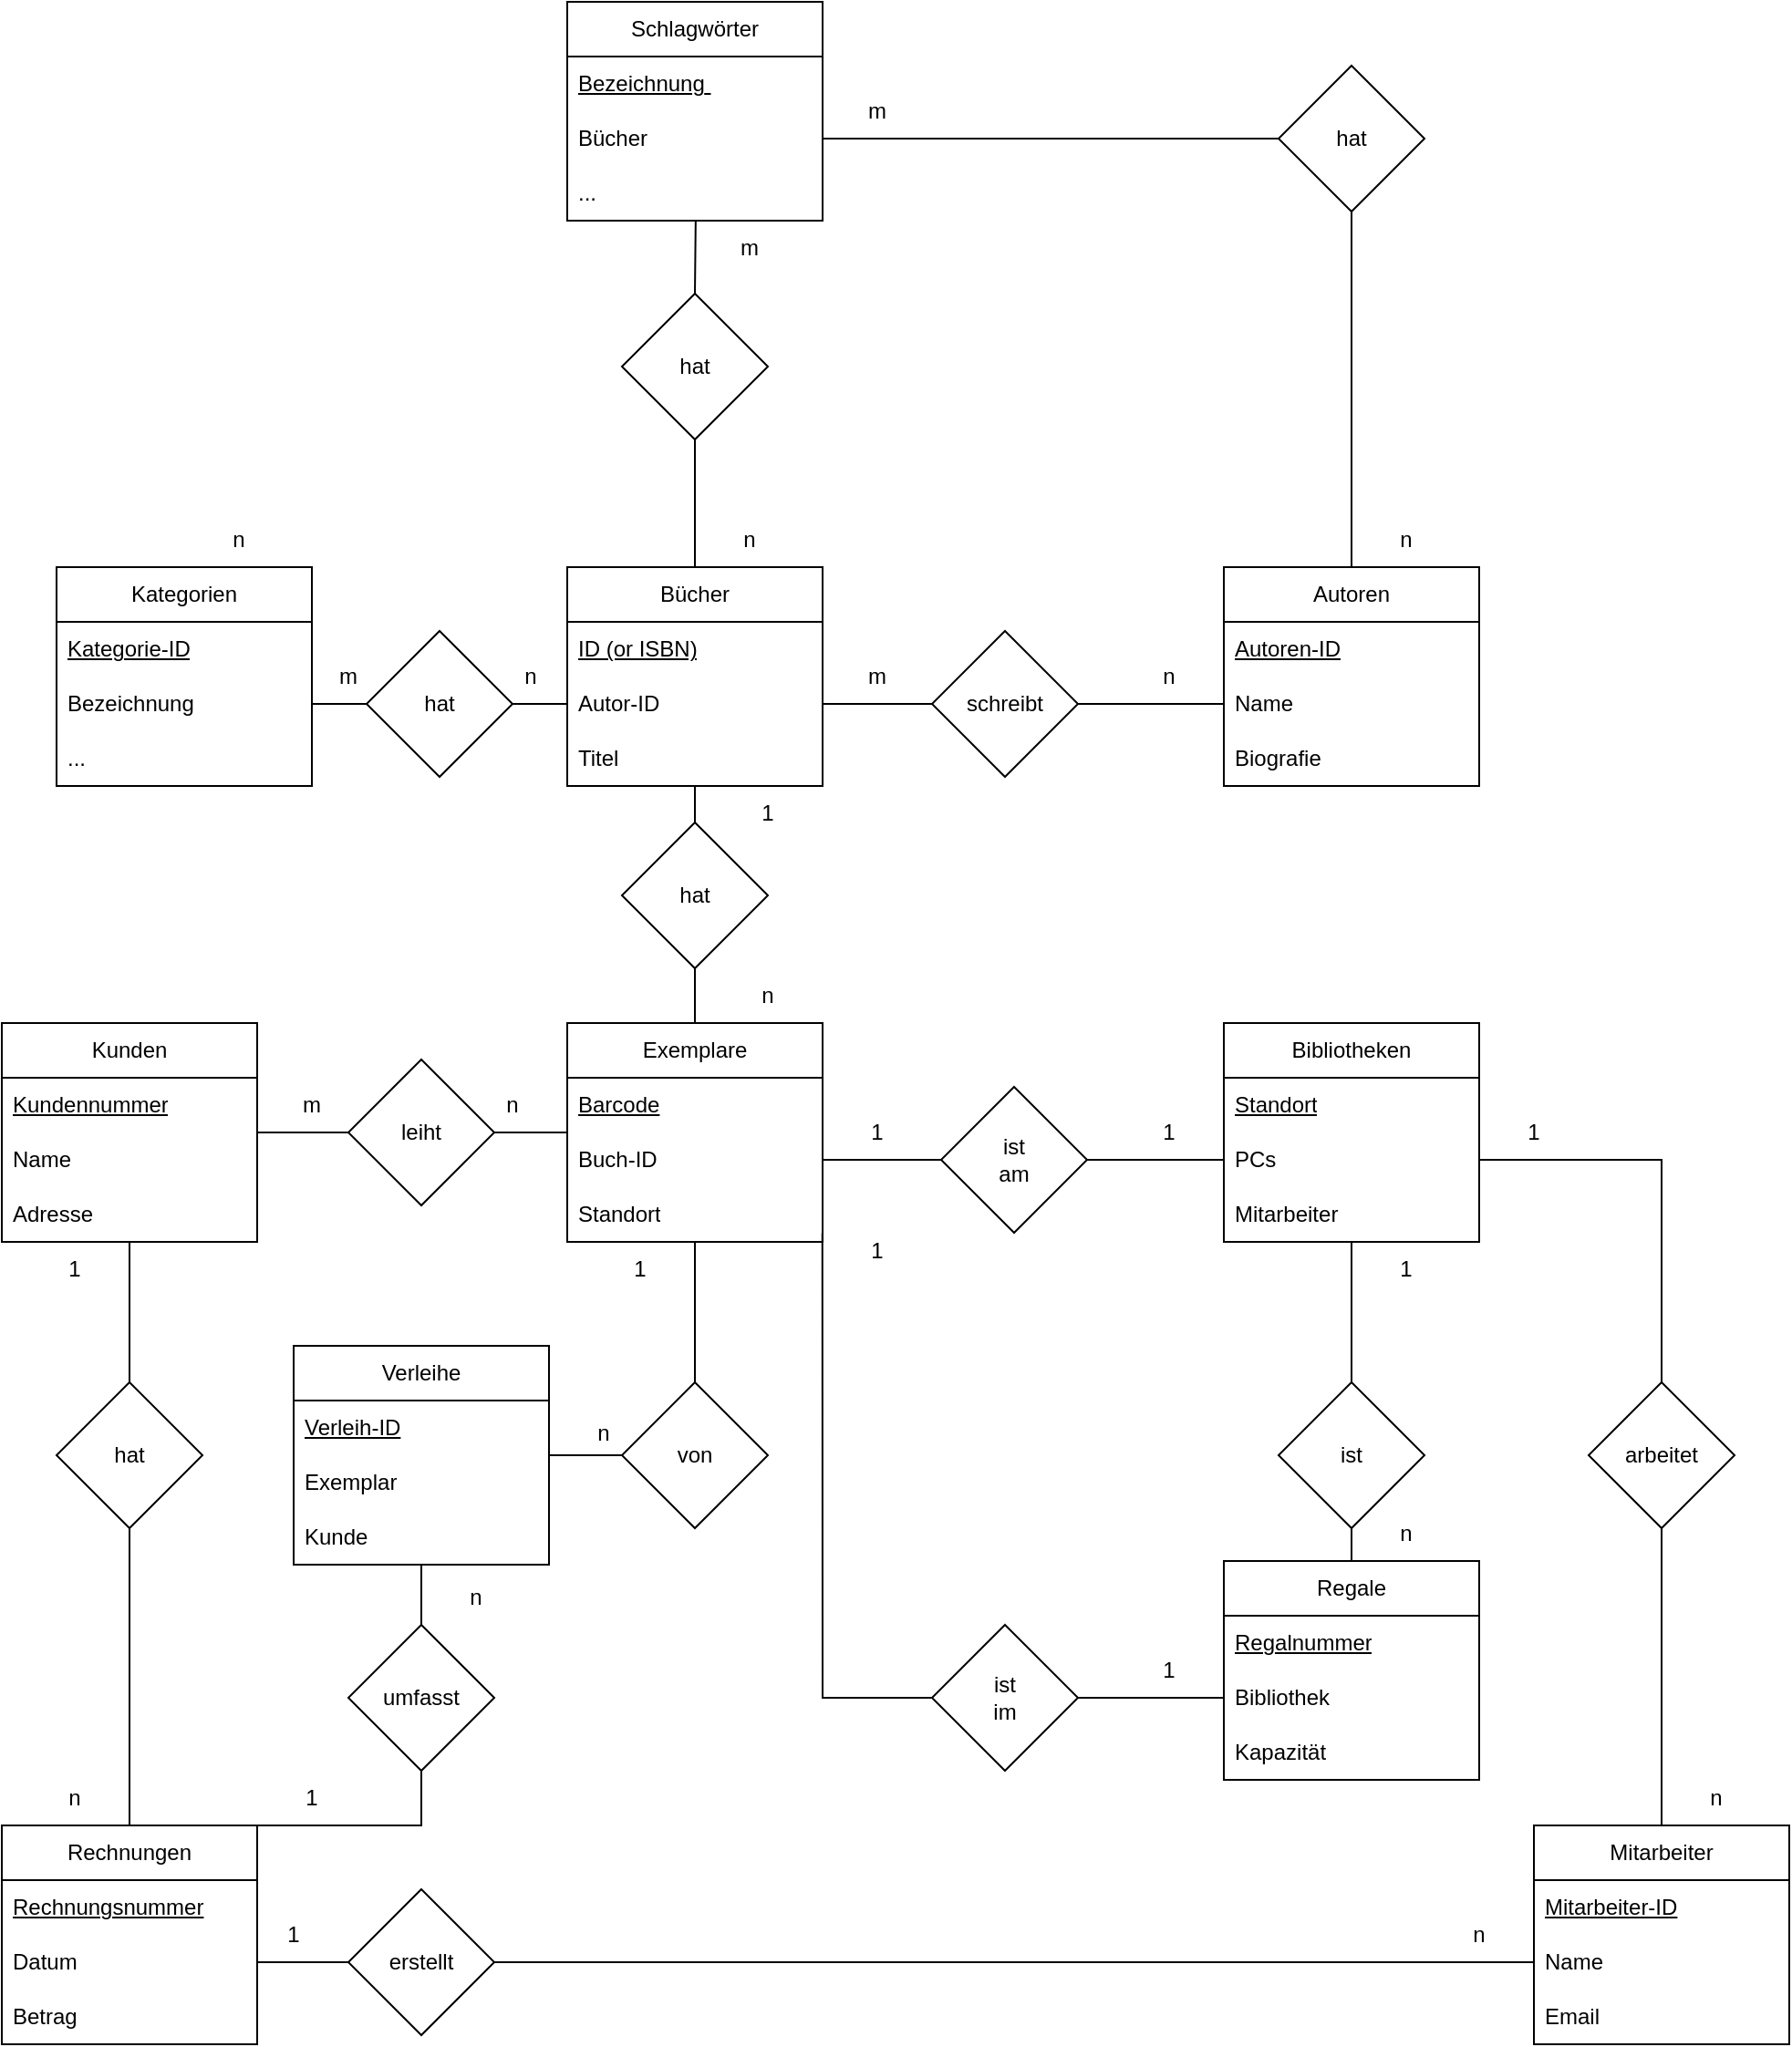 <mxfile version="21.3.3" type="github">
  <diagram name="Page-1" id="VukrD2N2YE7sBrP6nbqJ">
    <mxGraphModel dx="2049" dy="1130" grid="1" gridSize="10" guides="1" tooltips="1" connect="1" arrows="1" fold="1" page="1" pageScale="1" pageWidth="1169" pageHeight="1654" math="0" shadow="0">
      <root>
        <mxCell id="0" />
        <mxCell id="1" parent="0" />
        <mxCell id="OTFsPd59mcMCPTQ09kgk-2" value="Kunden" style="swimlane;fontStyle=0;childLayout=stackLayout;horizontal=1;startSize=30;horizontalStack=0;resizeParent=1;resizeParentMax=0;resizeLast=0;collapsible=1;marginBottom=0;whiteSpace=wrap;html=1;" vertex="1" parent="1">
          <mxGeometry x="60" y="650" width="140" height="120" as="geometry" />
        </mxCell>
        <mxCell id="OTFsPd59mcMCPTQ09kgk-3" value="&lt;u&gt;Kundennummer&lt;/u&gt;" style="text;strokeColor=none;fillColor=none;align=left;verticalAlign=middle;spacingLeft=4;spacingRight=4;overflow=hidden;points=[[0,0.5],[1,0.5]];portConstraint=eastwest;rotatable=0;whiteSpace=wrap;html=1;" vertex="1" parent="OTFsPd59mcMCPTQ09kgk-2">
          <mxGeometry y="30" width="140" height="30" as="geometry" />
        </mxCell>
        <mxCell id="OTFsPd59mcMCPTQ09kgk-4" value="Name" style="text;strokeColor=none;fillColor=none;align=left;verticalAlign=middle;spacingLeft=4;spacingRight=4;overflow=hidden;points=[[0,0.5],[1,0.5]];portConstraint=eastwest;rotatable=0;whiteSpace=wrap;html=1;" vertex="1" parent="OTFsPd59mcMCPTQ09kgk-2">
          <mxGeometry y="60" width="140" height="30" as="geometry" />
        </mxCell>
        <mxCell id="OTFsPd59mcMCPTQ09kgk-5" value="Adresse" style="text;strokeColor=none;fillColor=none;align=left;verticalAlign=middle;spacingLeft=4;spacingRight=4;overflow=hidden;points=[[0,0.5],[1,0.5]];portConstraint=eastwest;rotatable=0;whiteSpace=wrap;html=1;" vertex="1" parent="OTFsPd59mcMCPTQ09kgk-2">
          <mxGeometry y="90" width="140" height="30" as="geometry" />
        </mxCell>
        <mxCell id="OTFsPd59mcMCPTQ09kgk-11" value="Bücher" style="swimlane;fontStyle=0;childLayout=stackLayout;horizontal=1;startSize=30;horizontalStack=0;resizeParent=1;resizeParentMax=0;resizeLast=0;collapsible=1;marginBottom=0;whiteSpace=wrap;html=1;" vertex="1" parent="1">
          <mxGeometry x="370" y="400" width="140" height="120" as="geometry" />
        </mxCell>
        <mxCell id="OTFsPd59mcMCPTQ09kgk-12" value="&lt;u&gt;ID (or ISBN)&lt;/u&gt;" style="text;strokeColor=none;fillColor=none;align=left;verticalAlign=middle;spacingLeft=4;spacingRight=4;overflow=hidden;points=[[0,0.5],[1,0.5]];portConstraint=eastwest;rotatable=0;whiteSpace=wrap;html=1;" vertex="1" parent="OTFsPd59mcMCPTQ09kgk-11">
          <mxGeometry y="30" width="140" height="30" as="geometry" />
        </mxCell>
        <mxCell id="OTFsPd59mcMCPTQ09kgk-13" value="Autor-ID" style="text;strokeColor=none;fillColor=none;align=left;verticalAlign=middle;spacingLeft=4;spacingRight=4;overflow=hidden;points=[[0,0.5],[1,0.5]];portConstraint=eastwest;rotatable=0;whiteSpace=wrap;html=1;" vertex="1" parent="OTFsPd59mcMCPTQ09kgk-11">
          <mxGeometry y="60" width="140" height="30" as="geometry" />
        </mxCell>
        <mxCell id="OTFsPd59mcMCPTQ09kgk-14" value="Titel" style="text;strokeColor=none;fillColor=none;align=left;verticalAlign=middle;spacingLeft=4;spacingRight=4;overflow=hidden;points=[[0,0.5],[1,0.5]];portConstraint=eastwest;rotatable=0;whiteSpace=wrap;html=1;" vertex="1" parent="OTFsPd59mcMCPTQ09kgk-11">
          <mxGeometry y="90" width="140" height="30" as="geometry" />
        </mxCell>
        <mxCell id="OTFsPd59mcMCPTQ09kgk-15" value="leiht" style="rhombus;whiteSpace=wrap;html=1;" vertex="1" parent="1">
          <mxGeometry x="250" y="670" width="80" height="80" as="geometry" />
        </mxCell>
        <mxCell id="OTFsPd59mcMCPTQ09kgk-17" value="Exemplare" style="swimlane;fontStyle=0;childLayout=stackLayout;horizontal=1;startSize=30;horizontalStack=0;resizeParent=1;resizeParentMax=0;resizeLast=0;collapsible=1;marginBottom=0;whiteSpace=wrap;html=1;" vertex="1" parent="1">
          <mxGeometry x="370" y="650" width="140" height="120" as="geometry" />
        </mxCell>
        <mxCell id="OTFsPd59mcMCPTQ09kgk-18" value="&lt;u&gt;Barcode&lt;/u&gt;" style="text;strokeColor=none;fillColor=none;align=left;verticalAlign=middle;spacingLeft=4;spacingRight=4;overflow=hidden;points=[[0,0.5],[1,0.5]];portConstraint=eastwest;rotatable=0;whiteSpace=wrap;html=1;" vertex="1" parent="OTFsPd59mcMCPTQ09kgk-17">
          <mxGeometry y="30" width="140" height="30" as="geometry" />
        </mxCell>
        <mxCell id="OTFsPd59mcMCPTQ09kgk-19" value="Buch-ID" style="text;strokeColor=none;fillColor=none;align=left;verticalAlign=middle;spacingLeft=4;spacingRight=4;overflow=hidden;points=[[0,0.5],[1,0.5]];portConstraint=eastwest;rotatable=0;whiteSpace=wrap;html=1;" vertex="1" parent="OTFsPd59mcMCPTQ09kgk-17">
          <mxGeometry y="60" width="140" height="30" as="geometry" />
        </mxCell>
        <mxCell id="OTFsPd59mcMCPTQ09kgk-20" value="Standort" style="text;strokeColor=none;fillColor=none;align=left;verticalAlign=middle;spacingLeft=4;spacingRight=4;overflow=hidden;points=[[0,0.5],[1,0.5]];portConstraint=eastwest;rotatable=0;whiteSpace=wrap;html=1;" vertex="1" parent="OTFsPd59mcMCPTQ09kgk-17">
          <mxGeometry y="90" width="140" height="30" as="geometry" />
        </mxCell>
        <mxCell id="OTFsPd59mcMCPTQ09kgk-21" value="" style="endArrow=none;html=1;rounded=0;exitX=1;exitY=0.5;exitDx=0;exitDy=0;" edge="1" parent="1" source="OTFsPd59mcMCPTQ09kgk-2" target="OTFsPd59mcMCPTQ09kgk-15">
          <mxGeometry width="50" height="50" relative="1" as="geometry">
            <mxPoint x="430" y="890" as="sourcePoint" />
            <mxPoint x="480" y="840" as="targetPoint" />
          </mxGeometry>
        </mxCell>
        <mxCell id="OTFsPd59mcMCPTQ09kgk-23" value="" style="endArrow=none;html=1;rounded=0;entryX=0;entryY=0;entryDx=0;entryDy=0;entryPerimeter=0;exitX=1;exitY=0.5;exitDx=0;exitDy=0;" edge="1" parent="1" source="OTFsPd59mcMCPTQ09kgk-15" target="OTFsPd59mcMCPTQ09kgk-19">
          <mxGeometry width="50" height="50" relative="1" as="geometry">
            <mxPoint x="430" y="890" as="sourcePoint" />
            <mxPoint x="470" y="690" as="targetPoint" />
          </mxGeometry>
        </mxCell>
        <mxCell id="OTFsPd59mcMCPTQ09kgk-24" value="hat" style="rhombus;whiteSpace=wrap;html=1;" vertex="1" parent="1">
          <mxGeometry x="400" y="540" width="80" height="80" as="geometry" />
        </mxCell>
        <mxCell id="OTFsPd59mcMCPTQ09kgk-25" value="" style="endArrow=none;html=1;rounded=0;entryX=0.5;entryY=1;entryDx=0;entryDy=0;" edge="1" parent="1" source="OTFsPd59mcMCPTQ09kgk-24" target="OTFsPd59mcMCPTQ09kgk-11">
          <mxGeometry width="50" height="50" relative="1" as="geometry">
            <mxPoint x="520" y="700" as="sourcePoint" />
            <mxPoint x="570" y="650" as="targetPoint" />
          </mxGeometry>
        </mxCell>
        <mxCell id="OTFsPd59mcMCPTQ09kgk-26" value="" style="endArrow=none;html=1;rounded=0;exitX=0.5;exitY=0;exitDx=0;exitDy=0;" edge="1" parent="1" source="OTFsPd59mcMCPTQ09kgk-17">
          <mxGeometry width="50" height="50" relative="1" as="geometry">
            <mxPoint x="520" y="700" as="sourcePoint" />
            <mxPoint x="440" y="620" as="targetPoint" />
          </mxGeometry>
        </mxCell>
        <mxCell id="OTFsPd59mcMCPTQ09kgk-27" value="1" style="text;html=1;strokeColor=none;fillColor=none;align=center;verticalAlign=middle;whiteSpace=wrap;rounded=0;" vertex="1" parent="1">
          <mxGeometry x="450" y="520" width="60" height="30" as="geometry" />
        </mxCell>
        <mxCell id="OTFsPd59mcMCPTQ09kgk-28" value="n" style="text;html=1;strokeColor=none;fillColor=none;align=center;verticalAlign=middle;whiteSpace=wrap;rounded=0;" vertex="1" parent="1">
          <mxGeometry x="450" y="620" width="60" height="30" as="geometry" />
        </mxCell>
        <mxCell id="OTFsPd59mcMCPTQ09kgk-29" value="m" style="text;html=1;strokeColor=none;fillColor=none;align=center;verticalAlign=middle;whiteSpace=wrap;rounded=0;" vertex="1" parent="1">
          <mxGeometry x="200" y="680" width="60" height="30" as="geometry" />
        </mxCell>
        <mxCell id="OTFsPd59mcMCPTQ09kgk-30" value="n" style="text;html=1;strokeColor=none;fillColor=none;align=center;verticalAlign=middle;whiteSpace=wrap;rounded=0;" vertex="1" parent="1">
          <mxGeometry x="310" y="680" width="60" height="30" as="geometry" />
        </mxCell>
        <mxCell id="OTFsPd59mcMCPTQ09kgk-31" value="Regale" style="swimlane;fontStyle=0;childLayout=stackLayout;horizontal=1;startSize=30;horizontalStack=0;resizeParent=1;resizeParentMax=0;resizeLast=0;collapsible=1;marginBottom=0;whiteSpace=wrap;html=1;" vertex="1" parent="1">
          <mxGeometry x="730" y="945" width="140" height="120" as="geometry" />
        </mxCell>
        <mxCell id="OTFsPd59mcMCPTQ09kgk-32" value="&lt;u&gt;Regalnummer&lt;/u&gt;" style="text;strokeColor=none;fillColor=none;align=left;verticalAlign=middle;spacingLeft=4;spacingRight=4;overflow=hidden;points=[[0,0.5],[1,0.5]];portConstraint=eastwest;rotatable=0;whiteSpace=wrap;html=1;" vertex="1" parent="OTFsPd59mcMCPTQ09kgk-31">
          <mxGeometry y="30" width="140" height="30" as="geometry" />
        </mxCell>
        <mxCell id="OTFsPd59mcMCPTQ09kgk-33" value="Bibliothek" style="text;strokeColor=none;fillColor=none;align=left;verticalAlign=middle;spacingLeft=4;spacingRight=4;overflow=hidden;points=[[0,0.5],[1,0.5]];portConstraint=eastwest;rotatable=0;whiteSpace=wrap;html=1;" vertex="1" parent="OTFsPd59mcMCPTQ09kgk-31">
          <mxGeometry y="60" width="140" height="30" as="geometry" />
        </mxCell>
        <mxCell id="OTFsPd59mcMCPTQ09kgk-34" value="Kapazität" style="text;strokeColor=none;fillColor=none;align=left;verticalAlign=middle;spacingLeft=4;spacingRight=4;overflow=hidden;points=[[0,0.5],[1,0.5]];portConstraint=eastwest;rotatable=0;whiteSpace=wrap;html=1;" vertex="1" parent="OTFsPd59mcMCPTQ09kgk-31">
          <mxGeometry y="90" width="140" height="30" as="geometry" />
        </mxCell>
        <mxCell id="OTFsPd59mcMCPTQ09kgk-35" value="Kategorien" style="swimlane;fontStyle=0;childLayout=stackLayout;horizontal=1;startSize=30;horizontalStack=0;resizeParent=1;resizeParentMax=0;resizeLast=0;collapsible=1;marginBottom=0;whiteSpace=wrap;html=1;" vertex="1" parent="1">
          <mxGeometry x="90" y="400" width="140" height="120" as="geometry" />
        </mxCell>
        <mxCell id="OTFsPd59mcMCPTQ09kgk-36" value="&lt;u&gt;Kategorie-ID&lt;/u&gt;" style="text;strokeColor=none;fillColor=none;align=left;verticalAlign=middle;spacingLeft=4;spacingRight=4;overflow=hidden;points=[[0,0.5],[1,0.5]];portConstraint=eastwest;rotatable=0;whiteSpace=wrap;html=1;" vertex="1" parent="OTFsPd59mcMCPTQ09kgk-35">
          <mxGeometry y="30" width="140" height="30" as="geometry" />
        </mxCell>
        <mxCell id="OTFsPd59mcMCPTQ09kgk-37" value="Bezeichnung" style="text;strokeColor=none;fillColor=none;align=left;verticalAlign=middle;spacingLeft=4;spacingRight=4;overflow=hidden;points=[[0,0.5],[1,0.5]];portConstraint=eastwest;rotatable=0;whiteSpace=wrap;html=1;" vertex="1" parent="OTFsPd59mcMCPTQ09kgk-35">
          <mxGeometry y="60" width="140" height="30" as="geometry" />
        </mxCell>
        <mxCell id="OTFsPd59mcMCPTQ09kgk-38" value="..." style="text;strokeColor=none;fillColor=none;align=left;verticalAlign=middle;spacingLeft=4;spacingRight=4;overflow=hidden;points=[[0,0.5],[1,0.5]];portConstraint=eastwest;rotatable=0;whiteSpace=wrap;html=1;" vertex="1" parent="OTFsPd59mcMCPTQ09kgk-35">
          <mxGeometry y="90" width="140" height="30" as="geometry" />
        </mxCell>
        <mxCell id="OTFsPd59mcMCPTQ09kgk-39" value="hat" style="rhombus;whiteSpace=wrap;html=1;" vertex="1" parent="1">
          <mxGeometry x="260" y="435" width="80" height="80" as="geometry" />
        </mxCell>
        <mxCell id="OTFsPd59mcMCPTQ09kgk-40" value="" style="endArrow=none;html=1;rounded=0;exitX=0;exitY=0.5;exitDx=0;exitDy=0;" edge="1" parent="1" source="OTFsPd59mcMCPTQ09kgk-13">
          <mxGeometry width="50" height="50" relative="1" as="geometry">
            <mxPoint x="390" y="800" as="sourcePoint" />
            <mxPoint x="340" y="475" as="targetPoint" />
          </mxGeometry>
        </mxCell>
        <mxCell id="OTFsPd59mcMCPTQ09kgk-41" value="" style="endArrow=none;html=1;rounded=0;entryX=1;entryY=0.5;entryDx=0;entryDy=0;exitX=0;exitY=0.5;exitDx=0;exitDy=0;" edge="1" parent="1" source="OTFsPd59mcMCPTQ09kgk-39" target="OTFsPd59mcMCPTQ09kgk-37">
          <mxGeometry width="50" height="50" relative="1" as="geometry">
            <mxPoint x="-210" y="800" as="sourcePoint" />
            <mxPoint x="-160" y="750" as="targetPoint" />
          </mxGeometry>
        </mxCell>
        <mxCell id="OTFsPd59mcMCPTQ09kgk-42" value="n" style="text;html=1;strokeColor=none;fillColor=none;align=center;verticalAlign=middle;whiteSpace=wrap;rounded=0;" vertex="1" parent="1">
          <mxGeometry x="320" y="445" width="60" height="30" as="geometry" />
        </mxCell>
        <mxCell id="OTFsPd59mcMCPTQ09kgk-43" value="m" style="text;html=1;strokeColor=none;fillColor=none;align=center;verticalAlign=middle;whiteSpace=wrap;rounded=0;" vertex="1" parent="1">
          <mxGeometry x="220" y="445" width="60" height="30" as="geometry" />
        </mxCell>
        <mxCell id="OTFsPd59mcMCPTQ09kgk-44" value="Verleihe" style="swimlane;fontStyle=0;childLayout=stackLayout;horizontal=1;startSize=30;horizontalStack=0;resizeParent=1;resizeParentMax=0;resizeLast=0;collapsible=1;marginBottom=0;whiteSpace=wrap;html=1;" vertex="1" parent="1">
          <mxGeometry x="220" y="827" width="140" height="120" as="geometry" />
        </mxCell>
        <mxCell id="OTFsPd59mcMCPTQ09kgk-45" value="&lt;u&gt;Verleih-ID&lt;/u&gt;" style="text;strokeColor=none;fillColor=none;align=left;verticalAlign=middle;spacingLeft=4;spacingRight=4;overflow=hidden;points=[[0,0.5],[1,0.5]];portConstraint=eastwest;rotatable=0;whiteSpace=wrap;html=1;" vertex="1" parent="OTFsPd59mcMCPTQ09kgk-44">
          <mxGeometry y="30" width="140" height="30" as="geometry" />
        </mxCell>
        <mxCell id="OTFsPd59mcMCPTQ09kgk-46" value="Exemplar" style="text;strokeColor=none;fillColor=none;align=left;verticalAlign=middle;spacingLeft=4;spacingRight=4;overflow=hidden;points=[[0,0.5],[1,0.5]];portConstraint=eastwest;rotatable=0;whiteSpace=wrap;html=1;" vertex="1" parent="OTFsPd59mcMCPTQ09kgk-44">
          <mxGeometry y="60" width="140" height="30" as="geometry" />
        </mxCell>
        <mxCell id="OTFsPd59mcMCPTQ09kgk-47" value="Kunde" style="text;strokeColor=none;fillColor=none;align=left;verticalAlign=middle;spacingLeft=4;spacingRight=4;overflow=hidden;points=[[0,0.5],[1,0.5]];portConstraint=eastwest;rotatable=0;whiteSpace=wrap;html=1;" vertex="1" parent="OTFsPd59mcMCPTQ09kgk-44">
          <mxGeometry y="90" width="140" height="30" as="geometry" />
        </mxCell>
        <mxCell id="OTFsPd59mcMCPTQ09kgk-48" value="Bibliotheken" style="swimlane;fontStyle=0;childLayout=stackLayout;horizontal=1;startSize=30;horizontalStack=0;resizeParent=1;resizeParentMax=0;resizeLast=0;collapsible=1;marginBottom=0;whiteSpace=wrap;html=1;" vertex="1" parent="1">
          <mxGeometry x="730" y="650" width="140" height="120" as="geometry" />
        </mxCell>
        <mxCell id="OTFsPd59mcMCPTQ09kgk-49" value="&lt;u&gt;Standort&lt;/u&gt;" style="text;strokeColor=none;fillColor=none;align=left;verticalAlign=middle;spacingLeft=4;spacingRight=4;overflow=hidden;points=[[0,0.5],[1,0.5]];portConstraint=eastwest;rotatable=0;whiteSpace=wrap;html=1;" vertex="1" parent="OTFsPd59mcMCPTQ09kgk-48">
          <mxGeometry y="30" width="140" height="30" as="geometry" />
        </mxCell>
        <mxCell id="OTFsPd59mcMCPTQ09kgk-50" value="PCs" style="text;strokeColor=none;fillColor=none;align=left;verticalAlign=middle;spacingLeft=4;spacingRight=4;overflow=hidden;points=[[0,0.5],[1,0.5]];portConstraint=eastwest;rotatable=0;whiteSpace=wrap;html=1;" vertex="1" parent="OTFsPd59mcMCPTQ09kgk-48">
          <mxGeometry y="60" width="140" height="30" as="geometry" />
        </mxCell>
        <mxCell id="OTFsPd59mcMCPTQ09kgk-51" value="Mitarbeiter" style="text;strokeColor=none;fillColor=none;align=left;verticalAlign=middle;spacingLeft=4;spacingRight=4;overflow=hidden;points=[[0,0.5],[1,0.5]];portConstraint=eastwest;rotatable=0;whiteSpace=wrap;html=1;" vertex="1" parent="OTFsPd59mcMCPTQ09kgk-48">
          <mxGeometry y="90" width="140" height="30" as="geometry" />
        </mxCell>
        <mxCell id="OTFsPd59mcMCPTQ09kgk-52" value="Autoren" style="swimlane;fontStyle=0;childLayout=stackLayout;horizontal=1;startSize=30;horizontalStack=0;resizeParent=1;resizeParentMax=0;resizeLast=0;collapsible=1;marginBottom=0;whiteSpace=wrap;html=1;" vertex="1" parent="1">
          <mxGeometry x="730" y="400" width="140" height="120" as="geometry" />
        </mxCell>
        <mxCell id="OTFsPd59mcMCPTQ09kgk-53" value="&lt;u&gt;Autoren-ID&lt;/u&gt;" style="text;strokeColor=none;fillColor=none;align=left;verticalAlign=middle;spacingLeft=4;spacingRight=4;overflow=hidden;points=[[0,0.5],[1,0.5]];portConstraint=eastwest;rotatable=0;whiteSpace=wrap;html=1;" vertex="1" parent="OTFsPd59mcMCPTQ09kgk-52">
          <mxGeometry y="30" width="140" height="30" as="geometry" />
        </mxCell>
        <mxCell id="OTFsPd59mcMCPTQ09kgk-54" value="Name" style="text;strokeColor=none;fillColor=none;align=left;verticalAlign=middle;spacingLeft=4;spacingRight=4;overflow=hidden;points=[[0,0.5],[1,0.5]];portConstraint=eastwest;rotatable=0;whiteSpace=wrap;html=1;" vertex="1" parent="OTFsPd59mcMCPTQ09kgk-52">
          <mxGeometry y="60" width="140" height="30" as="geometry" />
        </mxCell>
        <mxCell id="OTFsPd59mcMCPTQ09kgk-55" value="Biografie" style="text;strokeColor=none;fillColor=none;align=left;verticalAlign=middle;spacingLeft=4;spacingRight=4;overflow=hidden;points=[[0,0.5],[1,0.5]];portConstraint=eastwest;rotatable=0;whiteSpace=wrap;html=1;" vertex="1" parent="OTFsPd59mcMCPTQ09kgk-52">
          <mxGeometry y="90" width="140" height="30" as="geometry" />
        </mxCell>
        <mxCell id="OTFsPd59mcMCPTQ09kgk-56" value="schreibt" style="rhombus;whiteSpace=wrap;html=1;" vertex="1" parent="1">
          <mxGeometry x="570" y="435" width="80" height="80" as="geometry" />
        </mxCell>
        <mxCell id="OTFsPd59mcMCPTQ09kgk-58" value="von" style="rhombus;whiteSpace=wrap;html=1;" vertex="1" parent="1">
          <mxGeometry x="400" y="847" width="80" height="80" as="geometry" />
        </mxCell>
        <mxCell id="OTFsPd59mcMCPTQ09kgk-59" value="" style="endArrow=none;html=1;rounded=0;exitX=1;exitY=0.5;exitDx=0;exitDy=0;entryX=0;entryY=0.5;entryDx=0;entryDy=0;" edge="1" parent="1" source="OTFsPd59mcMCPTQ09kgk-44" target="OTFsPd59mcMCPTQ09kgk-58">
          <mxGeometry width="50" height="50" relative="1" as="geometry">
            <mxPoint x="430" y="810" as="sourcePoint" />
            <mxPoint x="480" y="760" as="targetPoint" />
          </mxGeometry>
        </mxCell>
        <mxCell id="OTFsPd59mcMCPTQ09kgk-60" value="" style="endArrow=none;html=1;rounded=0;exitX=0.5;exitY=0;exitDx=0;exitDy=0;entryX=0.5;entryY=1;entryDx=0;entryDy=0;" edge="1" parent="1" source="OTFsPd59mcMCPTQ09kgk-58" target="OTFsPd59mcMCPTQ09kgk-17">
          <mxGeometry width="50" height="50" relative="1" as="geometry">
            <mxPoint x="430" y="810" as="sourcePoint" />
            <mxPoint x="480" y="760" as="targetPoint" />
          </mxGeometry>
        </mxCell>
        <mxCell id="OTFsPd59mcMCPTQ09kgk-63" value="&lt;div&gt;ist&lt;/div&gt;&lt;div&gt;am&lt;br&gt;&lt;/div&gt;" style="rhombus;whiteSpace=wrap;html=1;" vertex="1" parent="1">
          <mxGeometry x="575" y="685" width="80" height="80" as="geometry" />
        </mxCell>
        <mxCell id="OTFsPd59mcMCPTQ09kgk-64" value="" style="endArrow=none;html=1;rounded=0;entryX=0;entryY=0.5;entryDx=0;entryDy=0;exitX=1;exitY=0.5;exitDx=0;exitDy=0;" edge="1" parent="1" source="OTFsPd59mcMCPTQ09kgk-19" target="OTFsPd59mcMCPTQ09kgk-63">
          <mxGeometry width="50" height="50" relative="1" as="geometry">
            <mxPoint x="430" y="810" as="sourcePoint" />
            <mxPoint x="480" y="760" as="targetPoint" />
          </mxGeometry>
        </mxCell>
        <mxCell id="OTFsPd59mcMCPTQ09kgk-65" value="" style="endArrow=none;html=1;rounded=0;entryX=0;entryY=0.5;entryDx=0;entryDy=0;exitX=1;exitY=0.5;exitDx=0;exitDy=0;" edge="1" parent="1" source="OTFsPd59mcMCPTQ09kgk-63" target="OTFsPd59mcMCPTQ09kgk-50">
          <mxGeometry width="50" height="50" relative="1" as="geometry">
            <mxPoint x="430" y="810" as="sourcePoint" />
            <mxPoint x="480" y="760" as="targetPoint" />
          </mxGeometry>
        </mxCell>
        <mxCell id="OTFsPd59mcMCPTQ09kgk-66" value="&lt;div&gt;ist&lt;/div&gt;&lt;div&gt;im&lt;br&gt;&lt;/div&gt;" style="rhombus;whiteSpace=wrap;html=1;" vertex="1" parent="1">
          <mxGeometry x="570" y="980" width="80" height="80" as="geometry" />
        </mxCell>
        <mxCell id="OTFsPd59mcMCPTQ09kgk-67" value="" style="endArrow=none;html=1;rounded=0;exitX=0;exitY=0.5;exitDx=0;exitDy=0;entryX=-0.002;entryY=0.174;entryDx=0;entryDy=0;entryPerimeter=0;" edge="1" parent="1" source="OTFsPd59mcMCPTQ09kgk-66" target="OTFsPd59mcMCPTQ09kgk-82">
          <mxGeometry width="50" height="50" relative="1" as="geometry">
            <mxPoint x="430" y="810" as="sourcePoint" />
            <mxPoint x="510" y="800" as="targetPoint" />
            <Array as="points">
              <mxPoint x="510" y="1020" />
            </Array>
          </mxGeometry>
        </mxCell>
        <mxCell id="OTFsPd59mcMCPTQ09kgk-70" value="ist" style="rhombus;whiteSpace=wrap;html=1;" vertex="1" parent="1">
          <mxGeometry x="760" y="847" width="80" height="80" as="geometry" />
        </mxCell>
        <mxCell id="OTFsPd59mcMCPTQ09kgk-72" value="" style="endArrow=none;html=1;rounded=0;entryX=0.5;entryY=1;entryDx=0;entryDy=0;exitX=0.5;exitY=0;exitDx=0;exitDy=0;" edge="1" parent="1" source="OTFsPd59mcMCPTQ09kgk-31" target="OTFsPd59mcMCPTQ09kgk-70">
          <mxGeometry width="50" height="50" relative="1" as="geometry">
            <mxPoint x="700" y="880" as="sourcePoint" />
            <mxPoint x="750" y="830" as="targetPoint" />
          </mxGeometry>
        </mxCell>
        <mxCell id="OTFsPd59mcMCPTQ09kgk-73" value="" style="endArrow=none;html=1;rounded=0;entryX=0.5;entryY=0;entryDx=0;entryDy=0;" edge="1" parent="1" target="OTFsPd59mcMCPTQ09kgk-70">
          <mxGeometry width="50" height="50" relative="1" as="geometry">
            <mxPoint x="800" y="770" as="sourcePoint" />
            <mxPoint x="740" y="790" as="targetPoint" />
          </mxGeometry>
        </mxCell>
        <mxCell id="OTFsPd59mcMCPTQ09kgk-74" value="" style="endArrow=none;html=1;rounded=0;entryX=0;entryY=0.5;entryDx=0;entryDy=0;exitX=1;exitY=0.5;exitDx=0;exitDy=0;" edge="1" parent="1" source="OTFsPd59mcMCPTQ09kgk-56" target="OTFsPd59mcMCPTQ09kgk-54">
          <mxGeometry width="50" height="50" relative="1" as="geometry">
            <mxPoint x="680" y="475" as="sourcePoint" />
            <mxPoint x="690" y="580" as="targetPoint" />
          </mxGeometry>
        </mxCell>
        <mxCell id="OTFsPd59mcMCPTQ09kgk-75" value="" style="endArrow=none;html=1;rounded=0;entryX=1;entryY=0.5;entryDx=0;entryDy=0;exitX=0;exitY=0.5;exitDx=0;exitDy=0;" edge="1" parent="1" source="OTFsPd59mcMCPTQ09kgk-56" target="OTFsPd59mcMCPTQ09kgk-13">
          <mxGeometry width="50" height="50" relative="1" as="geometry">
            <mxPoint x="530" y="570" as="sourcePoint" />
            <mxPoint x="580" y="520" as="targetPoint" />
          </mxGeometry>
        </mxCell>
        <mxCell id="OTFsPd59mcMCPTQ09kgk-76" value="n" style="text;html=1;strokeColor=none;fillColor=none;align=center;verticalAlign=middle;whiteSpace=wrap;rounded=0;" vertex="1" parent="1">
          <mxGeometry x="670" y="445" width="60" height="30" as="geometry" />
        </mxCell>
        <mxCell id="OTFsPd59mcMCPTQ09kgk-77" value="m" style="text;html=1;strokeColor=none;fillColor=none;align=center;verticalAlign=middle;whiteSpace=wrap;rounded=0;" vertex="1" parent="1">
          <mxGeometry x="510" y="445" width="60" height="30" as="geometry" />
        </mxCell>
        <mxCell id="OTFsPd59mcMCPTQ09kgk-78" value="1" style="text;html=1;strokeColor=none;fillColor=none;align=center;verticalAlign=middle;whiteSpace=wrap;rounded=0;" vertex="1" parent="1">
          <mxGeometry x="800" y="770" width="60" height="30" as="geometry" />
        </mxCell>
        <mxCell id="OTFsPd59mcMCPTQ09kgk-79" value="n" style="text;html=1;strokeColor=none;fillColor=none;align=center;verticalAlign=middle;whiteSpace=wrap;rounded=0;" vertex="1" parent="1">
          <mxGeometry x="800" y="915" width="60" height="30" as="geometry" />
        </mxCell>
        <mxCell id="OTFsPd59mcMCPTQ09kgk-80" value="1" style="text;html=1;strokeColor=none;fillColor=none;align=center;verticalAlign=middle;whiteSpace=wrap;rounded=0;" vertex="1" parent="1">
          <mxGeometry x="670" y="695" width="60" height="30" as="geometry" />
        </mxCell>
        <mxCell id="OTFsPd59mcMCPTQ09kgk-81" value="1" style="text;html=1;strokeColor=none;fillColor=none;align=center;verticalAlign=middle;whiteSpace=wrap;rounded=0;" vertex="1" parent="1">
          <mxGeometry x="510" y="695" width="60" height="30" as="geometry" />
        </mxCell>
        <mxCell id="OTFsPd59mcMCPTQ09kgk-82" value="1" style="text;html=1;strokeColor=none;fillColor=none;align=center;verticalAlign=middle;whiteSpace=wrap;rounded=0;" vertex="1" parent="1">
          <mxGeometry x="510" y="760" width="60" height="30" as="geometry" />
        </mxCell>
        <mxCell id="OTFsPd59mcMCPTQ09kgk-83" value="1" style="text;html=1;strokeColor=none;fillColor=none;align=center;verticalAlign=middle;whiteSpace=wrap;rounded=0;" vertex="1" parent="1">
          <mxGeometry x="670" y="990" width="60" height="30" as="geometry" />
        </mxCell>
        <mxCell id="OTFsPd59mcMCPTQ09kgk-84" value="Mitarbeiter" style="swimlane;fontStyle=0;childLayout=stackLayout;horizontal=1;startSize=30;horizontalStack=0;resizeParent=1;resizeParentMax=0;resizeLast=0;collapsible=1;marginBottom=0;whiteSpace=wrap;html=1;" vertex="1" parent="1">
          <mxGeometry x="900" y="1090" width="140" height="120" as="geometry" />
        </mxCell>
        <mxCell id="OTFsPd59mcMCPTQ09kgk-85" value="&lt;u&gt;Mitarbeiter-ID&lt;/u&gt;" style="text;strokeColor=none;fillColor=none;align=left;verticalAlign=middle;spacingLeft=4;spacingRight=4;overflow=hidden;points=[[0,0.5],[1,0.5]];portConstraint=eastwest;rotatable=0;whiteSpace=wrap;html=1;" vertex="1" parent="OTFsPd59mcMCPTQ09kgk-84">
          <mxGeometry y="30" width="140" height="30" as="geometry" />
        </mxCell>
        <mxCell id="OTFsPd59mcMCPTQ09kgk-86" value="Name" style="text;strokeColor=none;fillColor=none;align=left;verticalAlign=middle;spacingLeft=4;spacingRight=4;overflow=hidden;points=[[0,0.5],[1,0.5]];portConstraint=eastwest;rotatable=0;whiteSpace=wrap;html=1;" vertex="1" parent="OTFsPd59mcMCPTQ09kgk-84">
          <mxGeometry y="60" width="140" height="30" as="geometry" />
        </mxCell>
        <mxCell id="OTFsPd59mcMCPTQ09kgk-87" value="Email" style="text;strokeColor=none;fillColor=none;align=left;verticalAlign=middle;spacingLeft=4;spacingRight=4;overflow=hidden;points=[[0,0.5],[1,0.5]];portConstraint=eastwest;rotatable=0;whiteSpace=wrap;html=1;" vertex="1" parent="OTFsPd59mcMCPTQ09kgk-84">
          <mxGeometry y="90" width="140" height="30" as="geometry" />
        </mxCell>
        <mxCell id="OTFsPd59mcMCPTQ09kgk-88" value="Rechnungen" style="swimlane;fontStyle=0;childLayout=stackLayout;horizontal=1;startSize=30;horizontalStack=0;resizeParent=1;resizeParentMax=0;resizeLast=0;collapsible=1;marginBottom=0;whiteSpace=wrap;html=1;" vertex="1" parent="1">
          <mxGeometry x="60" y="1090" width="140" height="120" as="geometry" />
        </mxCell>
        <mxCell id="OTFsPd59mcMCPTQ09kgk-89" value="&lt;u&gt;Rechnungsnummer&lt;/u&gt;" style="text;strokeColor=none;fillColor=none;align=left;verticalAlign=middle;spacingLeft=4;spacingRight=4;overflow=hidden;points=[[0,0.5],[1,0.5]];portConstraint=eastwest;rotatable=0;whiteSpace=wrap;html=1;" vertex="1" parent="OTFsPd59mcMCPTQ09kgk-88">
          <mxGeometry y="30" width="140" height="30" as="geometry" />
        </mxCell>
        <mxCell id="OTFsPd59mcMCPTQ09kgk-90" value="Datum" style="text;strokeColor=none;fillColor=none;align=left;verticalAlign=middle;spacingLeft=4;spacingRight=4;overflow=hidden;points=[[0,0.5],[1,0.5]];portConstraint=eastwest;rotatable=0;whiteSpace=wrap;html=1;" vertex="1" parent="OTFsPd59mcMCPTQ09kgk-88">
          <mxGeometry y="60" width="140" height="30" as="geometry" />
        </mxCell>
        <mxCell id="OTFsPd59mcMCPTQ09kgk-91" value="Betrag" style="text;strokeColor=none;fillColor=none;align=left;verticalAlign=middle;spacingLeft=4;spacingRight=4;overflow=hidden;points=[[0,0.5],[1,0.5]];portConstraint=eastwest;rotatable=0;whiteSpace=wrap;html=1;" vertex="1" parent="OTFsPd59mcMCPTQ09kgk-88">
          <mxGeometry y="90" width="140" height="30" as="geometry" />
        </mxCell>
        <mxCell id="OTFsPd59mcMCPTQ09kgk-92" value="hat" style="rhombus;whiteSpace=wrap;html=1;" vertex="1" parent="1">
          <mxGeometry x="90" y="847" width="80" height="80" as="geometry" />
        </mxCell>
        <mxCell id="OTFsPd59mcMCPTQ09kgk-93" value="erstellt" style="rhombus;whiteSpace=wrap;html=1;" vertex="1" parent="1">
          <mxGeometry x="250" y="1125" width="80" height="80" as="geometry" />
        </mxCell>
        <mxCell id="OTFsPd59mcMCPTQ09kgk-94" value="arbeitet" style="rhombus;whiteSpace=wrap;html=1;" vertex="1" parent="1">
          <mxGeometry x="930" y="847" width="80" height="80" as="geometry" />
        </mxCell>
        <mxCell id="OTFsPd59mcMCPTQ09kgk-95" value="" style="endArrow=none;html=1;rounded=0;entryX=0.5;entryY=1;entryDx=0;entryDy=0;exitX=0.5;exitY=0;exitDx=0;exitDy=0;" edge="1" parent="1" source="OTFsPd59mcMCPTQ09kgk-84" target="OTFsPd59mcMCPTQ09kgk-94">
          <mxGeometry width="50" height="50" relative="1" as="geometry">
            <mxPoint x="910" y="845" as="sourcePoint" />
            <mxPoint x="960" y="795" as="targetPoint" />
          </mxGeometry>
        </mxCell>
        <mxCell id="OTFsPd59mcMCPTQ09kgk-96" value="" style="endArrow=none;html=1;rounded=0;entryX=0.5;entryY=0;entryDx=0;entryDy=0;exitX=1;exitY=0.5;exitDx=0;exitDy=0;" edge="1" parent="1" source="OTFsPd59mcMCPTQ09kgk-50" target="OTFsPd59mcMCPTQ09kgk-94">
          <mxGeometry width="50" height="50" relative="1" as="geometry">
            <mxPoint x="920" y="850" as="sourcePoint" />
            <mxPoint x="970" y="800" as="targetPoint" />
            <Array as="points">
              <mxPoint x="970" y="725" />
            </Array>
          </mxGeometry>
        </mxCell>
        <mxCell id="OTFsPd59mcMCPTQ09kgk-97" value="" style="endArrow=none;html=1;rounded=0;exitX=1;exitY=0.5;exitDx=0;exitDy=0;entryX=0;entryY=0.5;entryDx=0;entryDy=0;" edge="1" parent="1" source="OTFsPd59mcMCPTQ09kgk-93" target="OTFsPd59mcMCPTQ09kgk-86">
          <mxGeometry width="50" height="50" relative="1" as="geometry">
            <mxPoint x="590" y="1160" as="sourcePoint" />
            <mxPoint x="640" y="1110" as="targetPoint" />
          </mxGeometry>
        </mxCell>
        <mxCell id="OTFsPd59mcMCPTQ09kgk-98" value="" style="endArrow=none;html=1;rounded=0;entryX=0;entryY=0.5;entryDx=0;entryDy=0;exitX=1;exitY=0.5;exitDx=0;exitDy=0;" edge="1" parent="1" source="OTFsPd59mcMCPTQ09kgk-90" target="OTFsPd59mcMCPTQ09kgk-93">
          <mxGeometry width="50" height="50" relative="1" as="geometry">
            <mxPoint x="260" y="1200" as="sourcePoint" />
            <mxPoint x="310" y="1150" as="targetPoint" />
          </mxGeometry>
        </mxCell>
        <mxCell id="OTFsPd59mcMCPTQ09kgk-99" value="" style="endArrow=none;html=1;rounded=0;entryX=0.5;entryY=1;entryDx=0;entryDy=0;exitX=0.5;exitY=0;exitDx=0;exitDy=0;" edge="1" parent="1" source="OTFsPd59mcMCPTQ09kgk-88" target="OTFsPd59mcMCPTQ09kgk-92">
          <mxGeometry width="50" height="50" relative="1" as="geometry">
            <mxPoint x="260" y="1070" as="sourcePoint" />
            <mxPoint x="310" y="1020" as="targetPoint" />
          </mxGeometry>
        </mxCell>
        <mxCell id="OTFsPd59mcMCPTQ09kgk-100" value="" style="endArrow=none;html=1;rounded=0;exitX=0.5;exitY=0;exitDx=0;exitDy=0;entryX=1;entryY=0;entryDx=0;entryDy=0;" edge="1" parent="1" source="OTFsPd59mcMCPTQ09kgk-92" target="OTFsPd59mcMCPTQ09kgk-126">
          <mxGeometry width="50" height="50" relative="1" as="geometry">
            <mxPoint x="260" y="920" as="sourcePoint" />
            <mxPoint x="130" y="780" as="targetPoint" />
          </mxGeometry>
        </mxCell>
        <mxCell id="OTFsPd59mcMCPTQ09kgk-101" value="hat" style="rhombus;whiteSpace=wrap;html=1;" vertex="1" parent="1">
          <mxGeometry x="400" y="250" width="80" height="80" as="geometry" />
        </mxCell>
        <mxCell id="OTFsPd59mcMCPTQ09kgk-102" value="Schlagwörter" style="swimlane;fontStyle=0;childLayout=stackLayout;horizontal=1;startSize=30;horizontalStack=0;resizeParent=1;resizeParentMax=0;resizeLast=0;collapsible=1;marginBottom=0;whiteSpace=wrap;html=1;" vertex="1" parent="1">
          <mxGeometry x="370" y="90" width="140" height="120" as="geometry" />
        </mxCell>
        <mxCell id="OTFsPd59mcMCPTQ09kgk-103" value="&lt;u&gt;Bezeichnung&lt;span style=&quot;white-space: pre;&quot;&gt;	&lt;/span&gt;&lt;/u&gt;" style="text;strokeColor=none;fillColor=none;align=left;verticalAlign=middle;spacingLeft=4;spacingRight=4;overflow=hidden;points=[[0,0.5],[1,0.5]];portConstraint=eastwest;rotatable=0;whiteSpace=wrap;html=1;" vertex="1" parent="OTFsPd59mcMCPTQ09kgk-102">
          <mxGeometry y="30" width="140" height="30" as="geometry" />
        </mxCell>
        <mxCell id="OTFsPd59mcMCPTQ09kgk-104" value="Bücher" style="text;strokeColor=none;fillColor=none;align=left;verticalAlign=middle;spacingLeft=4;spacingRight=4;overflow=hidden;points=[[0,0.5],[1,0.5]];portConstraint=eastwest;rotatable=0;whiteSpace=wrap;html=1;" vertex="1" parent="OTFsPd59mcMCPTQ09kgk-102">
          <mxGeometry y="60" width="140" height="30" as="geometry" />
        </mxCell>
        <mxCell id="OTFsPd59mcMCPTQ09kgk-105" value="..." style="text;strokeColor=none;fillColor=none;align=left;verticalAlign=middle;spacingLeft=4;spacingRight=4;overflow=hidden;points=[[0,0.5],[1,0.5]];portConstraint=eastwest;rotatable=0;whiteSpace=wrap;html=1;" vertex="1" parent="OTFsPd59mcMCPTQ09kgk-102">
          <mxGeometry y="90" width="140" height="30" as="geometry" />
        </mxCell>
        <mxCell id="OTFsPd59mcMCPTQ09kgk-106" value="" style="endArrow=none;html=1;rounded=0;entryX=0.503;entryY=0.994;entryDx=0;entryDy=0;entryPerimeter=0;exitX=0.5;exitY=0;exitDx=0;exitDy=0;" edge="1" parent="1" source="OTFsPd59mcMCPTQ09kgk-101" target="OTFsPd59mcMCPTQ09kgk-105">
          <mxGeometry width="50" height="50" relative="1" as="geometry">
            <mxPoint x="500" y="330" as="sourcePoint" />
            <mxPoint x="550" y="280" as="targetPoint" />
          </mxGeometry>
        </mxCell>
        <mxCell id="OTFsPd59mcMCPTQ09kgk-108" value="" style="endArrow=none;html=1;rounded=0;entryX=0.5;entryY=1;entryDx=0;entryDy=0;exitX=0.5;exitY=0;exitDx=0;exitDy=0;" edge="1" parent="1" source="OTFsPd59mcMCPTQ09kgk-11" target="OTFsPd59mcMCPTQ09kgk-101">
          <mxGeometry width="50" height="50" relative="1" as="geometry">
            <mxPoint x="460" y="450" as="sourcePoint" />
            <mxPoint x="510" y="400" as="targetPoint" />
          </mxGeometry>
        </mxCell>
        <mxCell id="OTFsPd59mcMCPTQ09kgk-111" value="m" style="text;html=1;strokeColor=none;fillColor=none;align=center;verticalAlign=middle;whiteSpace=wrap;rounded=0;" vertex="1" parent="1">
          <mxGeometry x="440" y="210" width="60" height="30" as="geometry" />
        </mxCell>
        <mxCell id="OTFsPd59mcMCPTQ09kgk-112" value="n" style="text;html=1;strokeColor=none;fillColor=none;align=center;verticalAlign=middle;whiteSpace=wrap;rounded=0;" vertex="1" parent="1">
          <mxGeometry x="440" y="370" width="60" height="30" as="geometry" />
        </mxCell>
        <mxCell id="OTFsPd59mcMCPTQ09kgk-113" value="n" style="text;html=1;strokeColor=none;fillColor=none;align=center;verticalAlign=middle;whiteSpace=wrap;rounded=0;" vertex="1" parent="1">
          <mxGeometry x="160" y="370" width="60" height="30" as="geometry" />
        </mxCell>
        <mxCell id="OTFsPd59mcMCPTQ09kgk-114" value="n" style="text;html=1;strokeColor=none;fillColor=none;align=center;verticalAlign=middle;whiteSpace=wrap;rounded=0;" vertex="1" parent="1">
          <mxGeometry x="800" y="370" width="60" height="30" as="geometry" />
        </mxCell>
        <mxCell id="OTFsPd59mcMCPTQ09kgk-115" value="1" style="text;html=1;strokeColor=none;fillColor=none;align=center;verticalAlign=middle;whiteSpace=wrap;rounded=0;" vertex="1" parent="1">
          <mxGeometry x="870" y="695" width="60" height="30" as="geometry" />
        </mxCell>
        <mxCell id="OTFsPd59mcMCPTQ09kgk-116" value="n" style="text;html=1;strokeColor=none;fillColor=none;align=center;verticalAlign=middle;whiteSpace=wrap;rounded=0;" vertex="1" parent="1">
          <mxGeometry x="970" y="1060" width="60" height="30" as="geometry" />
        </mxCell>
        <mxCell id="OTFsPd59mcMCPTQ09kgk-117" value="hat" style="rhombus;whiteSpace=wrap;html=1;" vertex="1" parent="1">
          <mxGeometry x="760" y="125" width="80" height="80" as="geometry" />
        </mxCell>
        <mxCell id="OTFsPd59mcMCPTQ09kgk-118" value="" style="endArrow=none;html=1;rounded=0;entryX=0;entryY=0.5;entryDx=0;entryDy=0;exitX=1;exitY=0.5;exitDx=0;exitDy=0;" edge="1" parent="1" source="OTFsPd59mcMCPTQ09kgk-104" target="OTFsPd59mcMCPTQ09kgk-117">
          <mxGeometry width="50" height="50" relative="1" as="geometry">
            <mxPoint x="380" y="520" as="sourcePoint" />
            <mxPoint x="430" y="470" as="targetPoint" />
          </mxGeometry>
        </mxCell>
        <mxCell id="OTFsPd59mcMCPTQ09kgk-119" value="" style="endArrow=none;html=1;rounded=0;entryX=0.5;entryY=1;entryDx=0;entryDy=0;exitX=0;exitY=1;exitDx=0;exitDy=0;" edge="1" parent="1" source="OTFsPd59mcMCPTQ09kgk-114" target="OTFsPd59mcMCPTQ09kgk-117">
          <mxGeometry width="50" height="50" relative="1" as="geometry">
            <mxPoint x="780" y="280" as="sourcePoint" />
            <mxPoint x="830" y="230" as="targetPoint" />
          </mxGeometry>
        </mxCell>
        <mxCell id="OTFsPd59mcMCPTQ09kgk-120" value="m" style="text;html=1;strokeColor=none;fillColor=none;align=center;verticalAlign=middle;whiteSpace=wrap;rounded=0;" vertex="1" parent="1">
          <mxGeometry x="510" y="135" width="60" height="30" as="geometry" />
        </mxCell>
        <mxCell id="OTFsPd59mcMCPTQ09kgk-121" value="umfasst" style="rhombus;whiteSpace=wrap;html=1;" vertex="1" parent="1">
          <mxGeometry x="250" y="980" width="80" height="80" as="geometry" />
        </mxCell>
        <mxCell id="OTFsPd59mcMCPTQ09kgk-122" value="" style="endArrow=none;html=1;rounded=0;entryX=0.5;entryY=0;entryDx=0;entryDy=0;exitX=0.5;exitY=1;exitDx=0;exitDy=0;" edge="1" parent="1" source="OTFsPd59mcMCPTQ09kgk-44" target="OTFsPd59mcMCPTQ09kgk-121">
          <mxGeometry width="50" height="50" relative="1" as="geometry">
            <mxPoint x="370" y="1060" as="sourcePoint" />
            <mxPoint x="420" y="1010" as="targetPoint" />
          </mxGeometry>
        </mxCell>
        <mxCell id="OTFsPd59mcMCPTQ09kgk-123" value="" style="endArrow=none;html=1;rounded=0;exitX=1;exitY=0;exitDx=0;exitDy=0;entryX=0.5;entryY=1;entryDx=0;entryDy=0;" edge="1" parent="1" source="OTFsPd59mcMCPTQ09kgk-88" target="OTFsPd59mcMCPTQ09kgk-121">
          <mxGeometry width="50" height="50" relative="1" as="geometry">
            <mxPoint x="180" y="1080" as="sourcePoint" />
            <mxPoint x="230" y="1030" as="targetPoint" />
            <Array as="points">
              <mxPoint x="290" y="1090" />
            </Array>
          </mxGeometry>
        </mxCell>
        <mxCell id="OTFsPd59mcMCPTQ09kgk-124" value="1" style="text;html=1;strokeColor=none;fillColor=none;align=center;verticalAlign=middle;whiteSpace=wrap;rounded=0;" vertex="1" parent="1">
          <mxGeometry x="190" y="1135" width="60" height="30" as="geometry" />
        </mxCell>
        <mxCell id="OTFsPd59mcMCPTQ09kgk-125" value="n" style="text;html=1;strokeColor=none;fillColor=none;align=center;verticalAlign=middle;whiteSpace=wrap;rounded=0;" vertex="1" parent="1">
          <mxGeometry x="840" y="1135" width="60" height="30" as="geometry" />
        </mxCell>
        <mxCell id="OTFsPd59mcMCPTQ09kgk-126" value="1" style="text;html=1;strokeColor=none;fillColor=none;align=center;verticalAlign=middle;whiteSpace=wrap;rounded=0;" vertex="1" parent="1">
          <mxGeometry x="70" y="770" width="60" height="30" as="geometry" />
        </mxCell>
        <mxCell id="OTFsPd59mcMCPTQ09kgk-127" value="n" style="text;html=1;strokeColor=none;fillColor=none;align=center;verticalAlign=middle;whiteSpace=wrap;rounded=0;" vertex="1" parent="1">
          <mxGeometry x="70" y="1060" width="60" height="30" as="geometry" />
        </mxCell>
        <mxCell id="OTFsPd59mcMCPTQ09kgk-128" value="1" style="text;html=1;strokeColor=none;fillColor=none;align=center;verticalAlign=middle;whiteSpace=wrap;rounded=0;" vertex="1" parent="1">
          <mxGeometry x="200" y="1060" width="60" height="30" as="geometry" />
        </mxCell>
        <mxCell id="OTFsPd59mcMCPTQ09kgk-129" value="n" style="text;html=1;strokeColor=none;fillColor=none;align=center;verticalAlign=middle;whiteSpace=wrap;rounded=0;" vertex="1" parent="1">
          <mxGeometry x="290" y="950" width="60" height="30" as="geometry" />
        </mxCell>
        <mxCell id="OTFsPd59mcMCPTQ09kgk-130" value="1" style="text;html=1;strokeColor=none;fillColor=none;align=center;verticalAlign=middle;whiteSpace=wrap;rounded=0;" vertex="1" parent="1">
          <mxGeometry x="380" y="770" width="60" height="30" as="geometry" />
        </mxCell>
        <mxCell id="OTFsPd59mcMCPTQ09kgk-131" value="n" style="text;html=1;strokeColor=none;fillColor=none;align=center;verticalAlign=middle;whiteSpace=wrap;rounded=0;" vertex="1" parent="1">
          <mxGeometry x="360" y="860" width="60" height="30" as="geometry" />
        </mxCell>
        <mxCell id="OTFsPd59mcMCPTQ09kgk-133" value="" style="endArrow=none;html=1;rounded=0;entryX=1;entryY=0.5;entryDx=0;entryDy=0;exitX=0;exitY=0.5;exitDx=0;exitDy=0;" edge="1" parent="1" source="OTFsPd59mcMCPTQ09kgk-33" target="OTFsPd59mcMCPTQ09kgk-66">
          <mxGeometry width="50" height="50" relative="1" as="geometry">
            <mxPoint x="730" y="1060" as="sourcePoint" />
            <mxPoint x="780" y="1010" as="targetPoint" />
          </mxGeometry>
        </mxCell>
      </root>
    </mxGraphModel>
  </diagram>
</mxfile>
